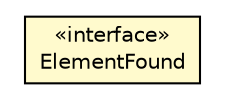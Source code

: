 #!/usr/local/bin/dot
#
# Class diagram 
# Generated by UMLGraph version R5_6-24-gf6e263 (http://www.umlgraph.org/)
#

digraph G {
	edge [fontname="Helvetica",fontsize=10,labelfontname="Helvetica",labelfontsize=10];
	node [fontname="Helvetica",fontsize=10,shape=plaintext];
	nodesep=0.25;
	ranksep=0.5;
	// com.elte.osz.etc.InitialDataTransform.ElementFound
	c423 [label=<<table title="com.elte.osz.etc.InitialDataTransform.ElementFound" border="0" cellborder="1" cellspacing="0" cellpadding="2" port="p" bgcolor="lemonChiffon" href="./InitialDataTransform.ElementFound.html">
		<tr><td><table border="0" cellspacing="0" cellpadding="1">
<tr><td align="center" balign="center"> &#171;interface&#187; </td></tr>
<tr><td align="center" balign="center"> ElementFound </td></tr>
		</table></td></tr>
		</table>>, URL="./InitialDataTransform.ElementFound.html", fontname="Helvetica", fontcolor="black", fontsize=10.0];
}

